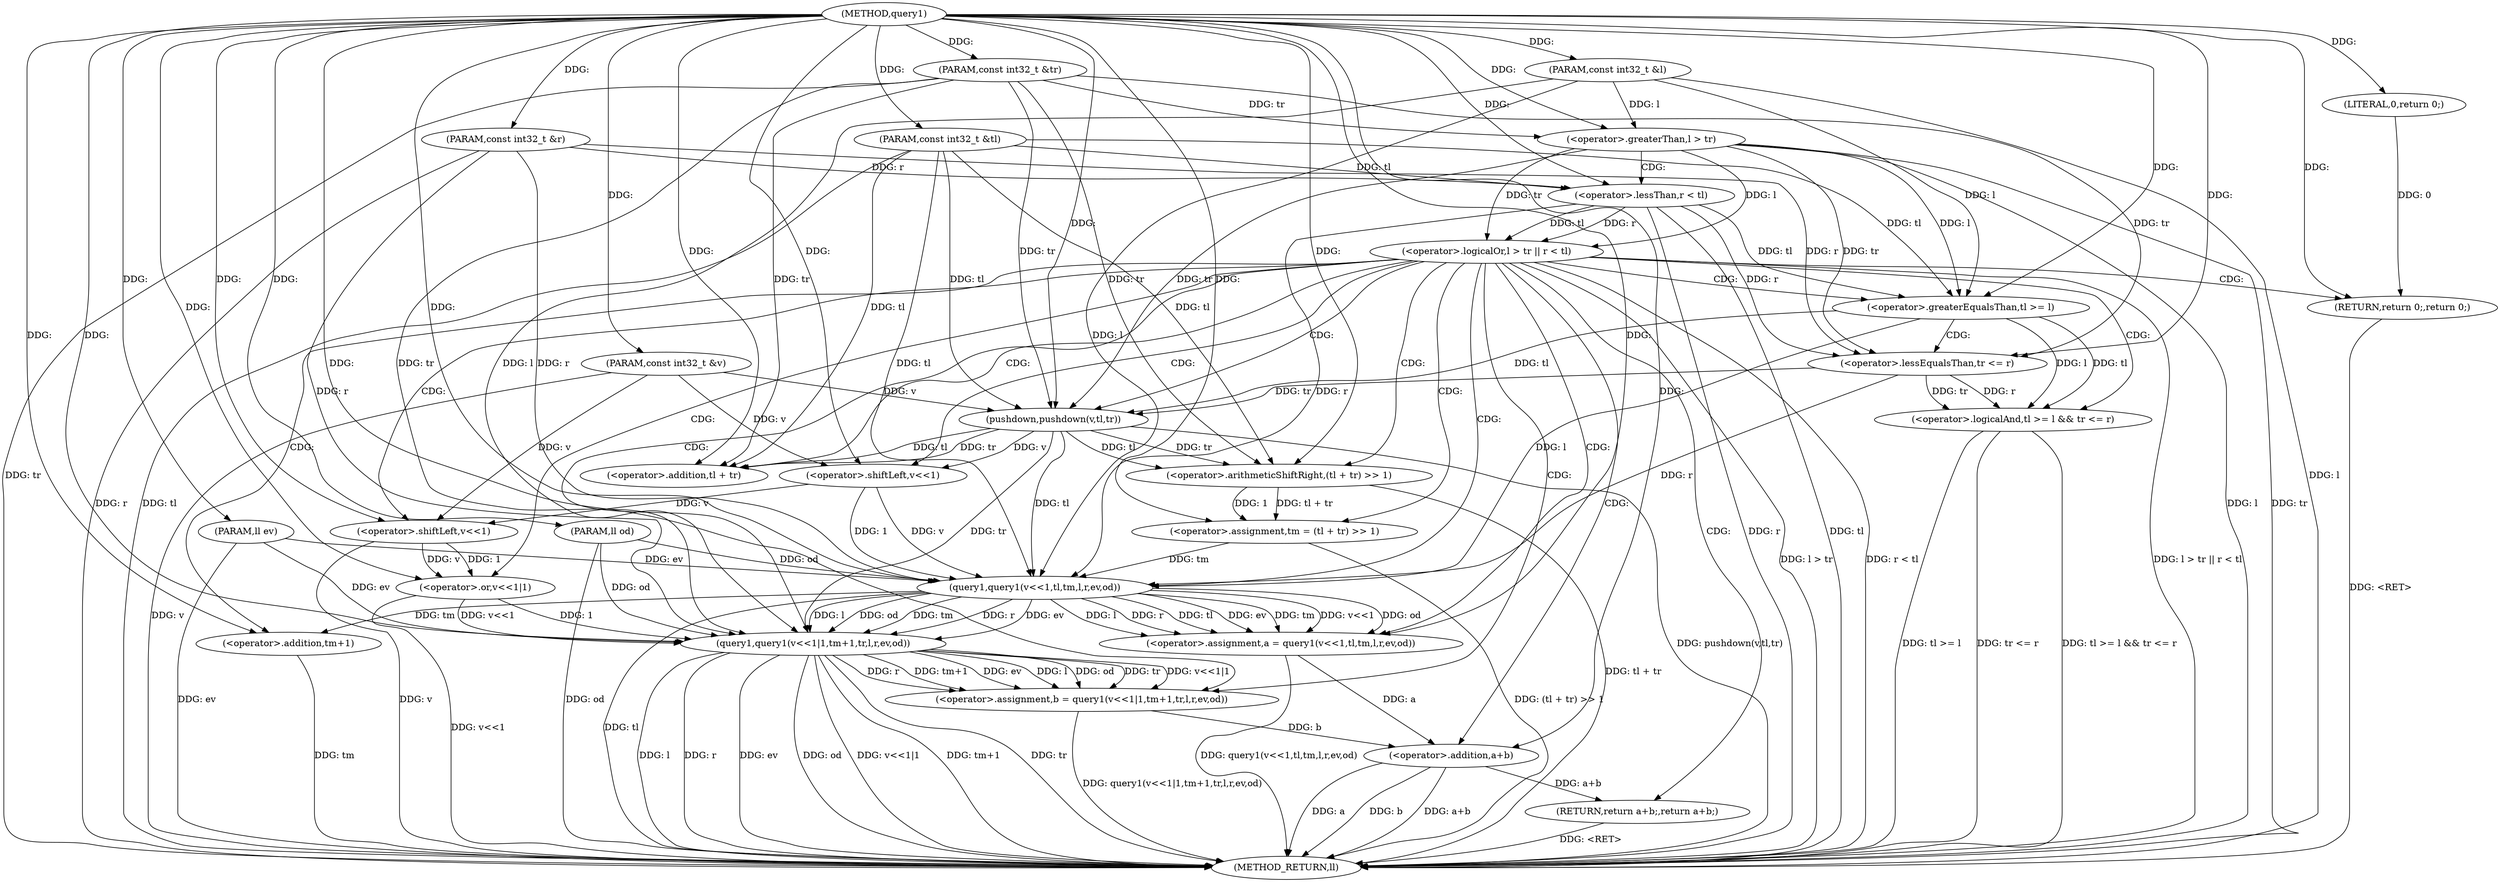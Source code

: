 digraph "query1" {  
"1001551" [label = "(METHOD,query1)" ]
"1001626" [label = "(METHOD_RETURN,ll)" ]
"1001552" [label = "(PARAM,const int32_t &v)" ]
"1001553" [label = "(PARAM,const int32_t &tl)" ]
"1001554" [label = "(PARAM,const int32_t &tr)" ]
"1001555" [label = "(PARAM,const int32_t &l)" ]
"1001556" [label = "(PARAM,const int32_t &r)" ]
"1001557" [label = "(PARAM,ll ev)" ]
"1001558" [label = "(PARAM,ll od)" ]
"1001580" [label = "(pushdown,pushdown(v,tl,tr))" ]
"1001585" [label = "(<operator>.assignment,tm = (tl + tr) >> 1)" ]
"1001593" [label = "(<operator>.assignment,a = query1(v<<1,tl,tm,l,r,ev,od))" ]
"1001606" [label = "(<operator>.assignment,b = query1(v<<1|1,tm+1,tr,l,r,ev,od))" ]
"1001622" [label = "(RETURN,return a+b;,return a+b;)" ]
"1001561" [label = "(<operator>.logicalOr,l > tr || r < tl)" ]
"1001572" [label = "(<operator>.logicalAnd,tl >= l && tr <= r)" ]
"1001623" [label = "(<operator>.addition,a+b)" ]
"1001569" [label = "(RETURN,return 0;,return 0;)" ]
"1001587" [label = "(<operator>.arithmeticShiftRight,(tl + tr) >> 1)" ]
"1001595" [label = "(query1,query1(v<<1,tl,tm,l,r,ev,od))" ]
"1001608" [label = "(query1,query1(v<<1|1,tm+1,tr,l,r,ev,od))" ]
"1001562" [label = "(<operator>.greaterThan,l > tr)" ]
"1001565" [label = "(<operator>.lessThan,r < tl)" ]
"1001570" [label = "(LITERAL,0,return 0;)" ]
"1001573" [label = "(<operator>.greaterEqualsThan,tl >= l)" ]
"1001576" [label = "(<operator>.lessEqualsThan,tr <= r)" ]
"1001588" [label = "(<operator>.addition,tl + tr)" ]
"1001596" [label = "(<operator>.shiftLeft,v<<1)" ]
"1001609" [label = "(<operator>.or,v<<1|1)" ]
"1001614" [label = "(<operator>.addition,tm+1)" ]
"1001610" [label = "(<operator>.shiftLeft,v<<1)" ]
  "1001622" -> "1001626"  [ label = "DDG: <RET>"] 
  "1001552" -> "1001626"  [ label = "DDG: v"] 
  "1001553" -> "1001626"  [ label = "DDG: tl"] 
  "1001554" -> "1001626"  [ label = "DDG: tr"] 
  "1001555" -> "1001626"  [ label = "DDG: l"] 
  "1001556" -> "1001626"  [ label = "DDG: r"] 
  "1001557" -> "1001626"  [ label = "DDG: ev"] 
  "1001558" -> "1001626"  [ label = "DDG: od"] 
  "1001562" -> "1001626"  [ label = "DDG: l"] 
  "1001562" -> "1001626"  [ label = "DDG: tr"] 
  "1001561" -> "1001626"  [ label = "DDG: l > tr"] 
  "1001565" -> "1001626"  [ label = "DDG: r"] 
  "1001565" -> "1001626"  [ label = "DDG: tl"] 
  "1001561" -> "1001626"  [ label = "DDG: r < tl"] 
  "1001561" -> "1001626"  [ label = "DDG: l > tr || r < tl"] 
  "1001572" -> "1001626"  [ label = "DDG: tl >= l"] 
  "1001572" -> "1001626"  [ label = "DDG: tr <= r"] 
  "1001572" -> "1001626"  [ label = "DDG: tl >= l && tr <= r"] 
  "1001580" -> "1001626"  [ label = "DDG: pushdown(v,tl,tr)"] 
  "1001587" -> "1001626"  [ label = "DDG: tl + tr"] 
  "1001585" -> "1001626"  [ label = "DDG: (tl + tr) >> 1"] 
  "1001595" -> "1001626"  [ label = "DDG: tl"] 
  "1001593" -> "1001626"  [ label = "DDG: query1(v<<1,tl,tm,l,r,ev,od)"] 
  "1001610" -> "1001626"  [ label = "DDG: v"] 
  "1001609" -> "1001626"  [ label = "DDG: v<<1"] 
  "1001608" -> "1001626"  [ label = "DDG: v<<1|1"] 
  "1001614" -> "1001626"  [ label = "DDG: tm"] 
  "1001608" -> "1001626"  [ label = "DDG: tm+1"] 
  "1001608" -> "1001626"  [ label = "DDG: tr"] 
  "1001608" -> "1001626"  [ label = "DDG: l"] 
  "1001608" -> "1001626"  [ label = "DDG: r"] 
  "1001608" -> "1001626"  [ label = "DDG: ev"] 
  "1001608" -> "1001626"  [ label = "DDG: od"] 
  "1001606" -> "1001626"  [ label = "DDG: query1(v<<1|1,tm+1,tr,l,r,ev,od)"] 
  "1001623" -> "1001626"  [ label = "DDG: a"] 
  "1001623" -> "1001626"  [ label = "DDG: b"] 
  "1001623" -> "1001626"  [ label = "DDG: a+b"] 
  "1001569" -> "1001626"  [ label = "DDG: <RET>"] 
  "1001551" -> "1001552"  [ label = "DDG: "] 
  "1001551" -> "1001553"  [ label = "DDG: "] 
  "1001551" -> "1001554"  [ label = "DDG: "] 
  "1001551" -> "1001555"  [ label = "DDG: "] 
  "1001551" -> "1001556"  [ label = "DDG: "] 
  "1001551" -> "1001557"  [ label = "DDG: "] 
  "1001551" -> "1001558"  [ label = "DDG: "] 
  "1001587" -> "1001585"  [ label = "DDG: 1"] 
  "1001587" -> "1001585"  [ label = "DDG: tl + tr"] 
  "1001595" -> "1001593"  [ label = "DDG: l"] 
  "1001595" -> "1001593"  [ label = "DDG: r"] 
  "1001595" -> "1001593"  [ label = "DDG: tl"] 
  "1001595" -> "1001593"  [ label = "DDG: ev"] 
  "1001595" -> "1001593"  [ label = "DDG: tm"] 
  "1001595" -> "1001593"  [ label = "DDG: v<<1"] 
  "1001595" -> "1001593"  [ label = "DDG: od"] 
  "1001608" -> "1001606"  [ label = "DDG: tr"] 
  "1001608" -> "1001606"  [ label = "DDG: v<<1|1"] 
  "1001608" -> "1001606"  [ label = "DDG: r"] 
  "1001608" -> "1001606"  [ label = "DDG: tm+1"] 
  "1001608" -> "1001606"  [ label = "DDG: ev"] 
  "1001608" -> "1001606"  [ label = "DDG: l"] 
  "1001608" -> "1001606"  [ label = "DDG: od"] 
  "1001623" -> "1001622"  [ label = "DDG: a+b"] 
  "1001552" -> "1001580"  [ label = "DDG: v"] 
  "1001551" -> "1001580"  [ label = "DDG: "] 
  "1001573" -> "1001580"  [ label = "DDG: tl"] 
  "1001553" -> "1001580"  [ label = "DDG: tl"] 
  "1001562" -> "1001580"  [ label = "DDG: tr"] 
  "1001576" -> "1001580"  [ label = "DDG: tr"] 
  "1001554" -> "1001580"  [ label = "DDG: tr"] 
  "1001551" -> "1001585"  [ label = "DDG: "] 
  "1001551" -> "1001593"  [ label = "DDG: "] 
  "1001551" -> "1001606"  [ label = "DDG: "] 
  "1001606" -> "1001623"  [ label = "DDG: b"] 
  "1001551" -> "1001623"  [ label = "DDG: "] 
  "1001593" -> "1001623"  [ label = "DDG: a"] 
  "1001562" -> "1001561"  [ label = "DDG: tr"] 
  "1001562" -> "1001561"  [ label = "DDG: l"] 
  "1001565" -> "1001561"  [ label = "DDG: tl"] 
  "1001565" -> "1001561"  [ label = "DDG: r"] 
  "1001570" -> "1001569"  [ label = "DDG: 0"] 
  "1001551" -> "1001569"  [ label = "DDG: "] 
  "1001573" -> "1001572"  [ label = "DDG: l"] 
  "1001573" -> "1001572"  [ label = "DDG: tl"] 
  "1001576" -> "1001572"  [ label = "DDG: r"] 
  "1001576" -> "1001572"  [ label = "DDG: tr"] 
  "1001580" -> "1001587"  [ label = "DDG: tr"] 
  "1001554" -> "1001587"  [ label = "DDG: tr"] 
  "1001551" -> "1001587"  [ label = "DDG: "] 
  "1001580" -> "1001587"  [ label = "DDG: tl"] 
  "1001553" -> "1001587"  [ label = "DDG: tl"] 
  "1001596" -> "1001595"  [ label = "DDG: 1"] 
  "1001596" -> "1001595"  [ label = "DDG: v"] 
  "1001573" -> "1001595"  [ label = "DDG: l"] 
  "1001555" -> "1001595"  [ label = "DDG: l"] 
  "1001551" -> "1001595"  [ label = "DDG: "] 
  "1001565" -> "1001595"  [ label = "DDG: r"] 
  "1001576" -> "1001595"  [ label = "DDG: r"] 
  "1001556" -> "1001595"  [ label = "DDG: r"] 
  "1001553" -> "1001595"  [ label = "DDG: tl"] 
  "1001580" -> "1001595"  [ label = "DDG: tl"] 
  "1001557" -> "1001595"  [ label = "DDG: ev"] 
  "1001585" -> "1001595"  [ label = "DDG: tm"] 
  "1001558" -> "1001595"  [ label = "DDG: od"] 
  "1001609" -> "1001608"  [ label = "DDG: v<<1"] 
  "1001609" -> "1001608"  [ label = "DDG: 1"] 
  "1001554" -> "1001608"  [ label = "DDG: tr"] 
  "1001551" -> "1001608"  [ label = "DDG: "] 
  "1001580" -> "1001608"  [ label = "DDG: tr"] 
  "1001595" -> "1001608"  [ label = "DDG: r"] 
  "1001556" -> "1001608"  [ label = "DDG: r"] 
  "1001595" -> "1001608"  [ label = "DDG: ev"] 
  "1001557" -> "1001608"  [ label = "DDG: ev"] 
  "1001595" -> "1001608"  [ label = "DDG: l"] 
  "1001555" -> "1001608"  [ label = "DDG: l"] 
  "1001595" -> "1001608"  [ label = "DDG: od"] 
  "1001558" -> "1001608"  [ label = "DDG: od"] 
  "1001595" -> "1001608"  [ label = "DDG: tm"] 
  "1001555" -> "1001562"  [ label = "DDG: l"] 
  "1001551" -> "1001562"  [ label = "DDG: "] 
  "1001554" -> "1001562"  [ label = "DDG: tr"] 
  "1001556" -> "1001565"  [ label = "DDG: r"] 
  "1001551" -> "1001565"  [ label = "DDG: "] 
  "1001553" -> "1001565"  [ label = "DDG: tl"] 
  "1001551" -> "1001570"  [ label = "DDG: "] 
  "1001565" -> "1001573"  [ label = "DDG: tl"] 
  "1001553" -> "1001573"  [ label = "DDG: tl"] 
  "1001551" -> "1001573"  [ label = "DDG: "] 
  "1001562" -> "1001573"  [ label = "DDG: l"] 
  "1001555" -> "1001573"  [ label = "DDG: l"] 
  "1001562" -> "1001576"  [ label = "DDG: tr"] 
  "1001554" -> "1001576"  [ label = "DDG: tr"] 
  "1001551" -> "1001576"  [ label = "DDG: "] 
  "1001565" -> "1001576"  [ label = "DDG: r"] 
  "1001556" -> "1001576"  [ label = "DDG: r"] 
  "1001580" -> "1001588"  [ label = "DDG: tl"] 
  "1001553" -> "1001588"  [ label = "DDG: tl"] 
  "1001551" -> "1001588"  [ label = "DDG: "] 
  "1001580" -> "1001588"  [ label = "DDG: tr"] 
  "1001554" -> "1001588"  [ label = "DDG: tr"] 
  "1001580" -> "1001596"  [ label = "DDG: v"] 
  "1001552" -> "1001596"  [ label = "DDG: v"] 
  "1001551" -> "1001596"  [ label = "DDG: "] 
  "1001610" -> "1001609"  [ label = "DDG: v"] 
  "1001610" -> "1001609"  [ label = "DDG: 1"] 
  "1001551" -> "1001609"  [ label = "DDG: "] 
  "1001595" -> "1001614"  [ label = "DDG: tm"] 
  "1001551" -> "1001614"  [ label = "DDG: "] 
  "1001596" -> "1001610"  [ label = "DDG: v"] 
  "1001552" -> "1001610"  [ label = "DDG: v"] 
  "1001551" -> "1001610"  [ label = "DDG: "] 
  "1001561" -> "1001585"  [ label = "CDG: "] 
  "1001561" -> "1001572"  [ label = "CDG: "] 
  "1001561" -> "1001609"  [ label = "CDG: "] 
  "1001561" -> "1001573"  [ label = "CDG: "] 
  "1001561" -> "1001595"  [ label = "CDG: "] 
  "1001561" -> "1001596"  [ label = "CDG: "] 
  "1001561" -> "1001622"  [ label = "CDG: "] 
  "1001561" -> "1001587"  [ label = "CDG: "] 
  "1001561" -> "1001623"  [ label = "CDG: "] 
  "1001561" -> "1001610"  [ label = "CDG: "] 
  "1001561" -> "1001606"  [ label = "CDG: "] 
  "1001561" -> "1001580"  [ label = "CDG: "] 
  "1001561" -> "1001569"  [ label = "CDG: "] 
  "1001561" -> "1001608"  [ label = "CDG: "] 
  "1001561" -> "1001593"  [ label = "CDG: "] 
  "1001561" -> "1001614"  [ label = "CDG: "] 
  "1001561" -> "1001588"  [ label = "CDG: "] 
  "1001562" -> "1001565"  [ label = "CDG: "] 
  "1001573" -> "1001576"  [ label = "CDG: "] 
}
